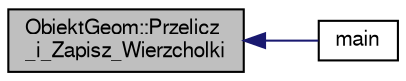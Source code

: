 digraph "ObiektGeom::Przelicz_i_Zapisz_Wierzcholki"
{
  edge [fontname="FreeSans",fontsize="10",labelfontname="FreeSans",labelfontsize="10"];
  node [fontname="FreeSans",fontsize="10",shape=record];
  rankdir="LR";
  Node3 [label="ObiektGeom::Przelicz\l_i_Zapisz_Wierzcholki",height=0.2,width=0.4,color="black", fillcolor="grey75", style="filled", fontcolor="black"];
  Node3 -> Node4 [dir="back",color="midnightblue",fontsize="10",style="solid",fontname="FreeSans"];
  Node4 [label="main",height=0.2,width=0.4,color="black", fillcolor="white", style="filled",URL="$a00035.html#ae66f6b31b5ad750f1fe042a706a4e3d4"];
}
